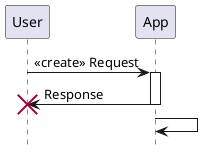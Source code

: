 @startuml


participant User
participant App

hide  footbox 

User -> App : <<create>> Request
activate App

App -> User : Response
deactivate App

destroy User 

App -> App
@enduml